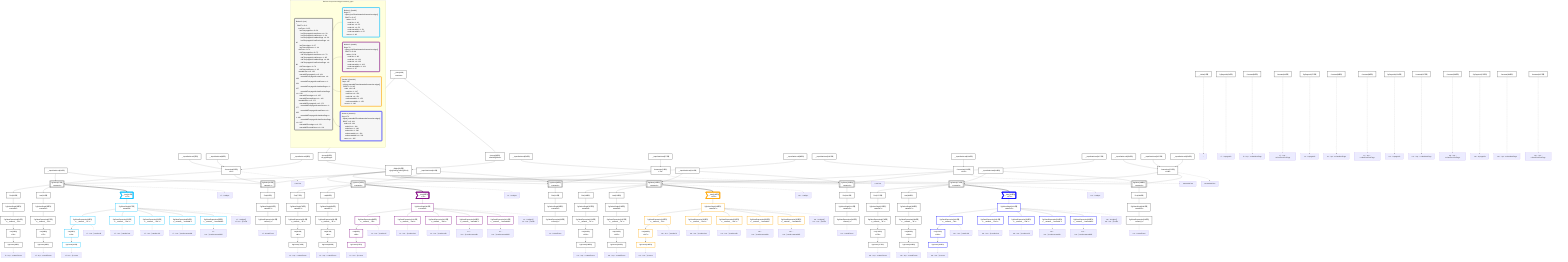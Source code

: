 graph TD
    classDef path fill:#eee,stroke:#000,color:#000
    classDef plan fill:#fff,stroke-width:3px,color:#000
    classDef itemplan fill:#fff,stroke-width:6px,color:#000
    classDef sideeffectplan fill:#f00,stroke-width:6px,color:#000
    classDef bucket fill:#f6f6f6,color:#000,stroke-width:6px,text-align:left


    %% define plans
    __Value0["__Value[0∈0]"]:::plan
    __Value3["__Value[3∈0]<br />ᐸcontextᐳ"]:::plan
    __InputStaticLeaf7["__InputStaticLeaf[7∈0]"]:::plan
    __InputStaticLeaf8["__InputStaticLeaf[8∈0]"]:::plan
    __InputStaticLeaf9["__InputStaticLeaf[9∈0]"]:::plan
    __InputStaticLeaf14["__InputStaticLeaf[14∈0]"]:::plan
    Access22["Access[22∈0]<br />ᐸ3.pgSettingsᐳ"]:::plan
    Access23["Access[23∈0]<br />ᐸ3.withPgClientᐳ"]:::plan
    Object24["Object[24∈0]<br />ᐸ{pgSettings,withPgClient}ᐳ"]:::plan
    Connection25["Connection[25∈0]<br />ᐸ21ᐳ"]:::plan
    PgPageInfo26["PgPageInfo[26∈0]"]:::plan
    PgSelect27[["PgSelect[27∈0]<br />ᐸnetworkᐳ"]]:::plan
    First28["First[28∈0]"]:::plan
    PgSelectSingle29["PgSelectSingle[29∈0]<br />ᐸnetworkᐳ"]:::plan
    PgClassExpression31["PgClassExpression[31∈0]<br />ᐸ__network__.”id”ᐳ"]:::plan
    List32["List[32∈0]<br />ᐸ31ᐳ"]:::plan
    PgCursor30["PgCursor[30∈0]"]:::plan
    Last34["Last[34∈0]"]:::plan
    PgSelectSingle35["PgSelectSingle[35∈0]<br />ᐸnetworkᐳ"]:::plan
    PgClassExpression37["PgClassExpression[37∈0]<br />ᐸ__network__.”id”ᐳ"]:::plan
    List38["List[38∈0]<br />ᐸ37ᐳ"]:::plan
    PgCursor36["PgCursor[36∈0]"]:::plan
    Constant39["Constant[39∈0]"]:::plan
    Constant40["Constant[40∈0]"]:::plan
    PgSelect41[["PgSelect[41∈0]<br />ᐸnetworkᐳ"]]:::plan
    First42["First[42∈0]"]:::plan
    PgSelectSingle43["PgSelectSingle[43∈0]<br />ᐸnetworkᐳ"]:::plan
    PgClassExpression44["PgClassExpression[44∈0]<br />ᐸcount(*)ᐳ"]:::plan
    __Item46>"__Item[46∈1]<br />ᐸ27ᐳ"]:::itemplan
    PgSelectSingle47["PgSelectSingle[47∈1]<br />ᐸnetworkᐳ"]:::plan
    PgClassExpression49["PgClassExpression[49∈1]<br />ᐸ__network__.”id”ᐳ"]:::plan
    List50["List[50∈1]<br />ᐸ49ᐳ"]:::plan
    PgCursor48["PgCursor[48∈1]"]:::plan
    PgClassExpression52["PgClassExpression[52∈1]<br />ᐸ__network__.”inet”ᐳ"]:::plan
    PgClassExpression53["PgClassExpression[53∈1]<br />ᐸ__network__.”cidr”ᐳ"]:::plan
    PgClassExpression54["PgClassExpression[54∈1]<br />ᐸ__network__.”macaddr”ᐳ"]:::plan
    PgClassExpression55["PgClassExpression[55∈1]<br />ᐸ__network__.”macaddr8”ᐳ"]:::plan
    __InputStaticLeaf56["__InputStaticLeaf[56∈0]"]:::plan
    __InputStaticLeaf57["__InputStaticLeaf[57∈0]"]:::plan
    __InputStaticLeaf58["__InputStaticLeaf[58∈0]"]:::plan
    __InputStaticLeaf64["__InputStaticLeaf[64∈0]"]:::plan
    Connection74["Connection[74∈0]<br />ᐸ70ᐳ"]:::plan
    PgPageInfo75["PgPageInfo[75∈0]"]:::plan
    PgSelect76[["PgSelect[76∈0]<br />ᐸnetworkᐳ"]]:::plan
    First77["First[77∈0]"]:::plan
    PgSelectSingle78["PgSelectSingle[78∈0]<br />ᐸnetworkᐳ"]:::plan
    PgClassExpression80["PgClassExpression[80∈0]<br />ᐸ__network__.”id”ᐳ"]:::plan
    List81["List[81∈0]<br />ᐸ80ᐳ"]:::plan
    PgCursor79["PgCursor[79∈0]"]:::plan
    Last83["Last[83∈0]"]:::plan
    PgSelectSingle84["PgSelectSingle[84∈0]<br />ᐸnetworkᐳ"]:::plan
    PgClassExpression86["PgClassExpression[86∈0]<br />ᐸ__network__.”id”ᐳ"]:::plan
    List87["List[87∈0]<br />ᐸ86ᐳ"]:::plan
    PgCursor85["PgCursor[85∈0]"]:::plan
    Constant88["Constant[88∈0]"]:::plan
    Constant89["Constant[89∈0]"]:::plan
    PgSelect90[["PgSelect[90∈0]<br />ᐸnetworkᐳ"]]:::plan
    First91["First[91∈0]"]:::plan
    PgSelectSingle92["PgSelectSingle[92∈0]<br />ᐸnetworkᐳ"]:::plan
    PgClassExpression93["PgClassExpression[93∈0]<br />ᐸcount(*)ᐳ"]:::plan
    __Item95>"__Item[95∈2]<br />ᐸ76ᐳ"]:::itemplan
    PgSelectSingle96["PgSelectSingle[96∈2]<br />ᐸnetworkᐳ"]:::plan
    PgClassExpression98["PgClassExpression[98∈2]<br />ᐸ__network__.”id”ᐳ"]:::plan
    List99["List[99∈2]<br />ᐸ98ᐳ"]:::plan
    PgCursor97["PgCursor[97∈2]"]:::plan
    PgClassExpression101["PgClassExpression[101∈2]<br />ᐸ__network__.”inet”ᐳ"]:::plan
    PgClassExpression102["PgClassExpression[102∈2]<br />ᐸ__network__.”cidr”ᐳ"]:::plan
    PgClassExpression103["PgClassExpression[103∈2]<br />ᐸ__network__.”macaddr”ᐳ"]:::plan
    PgClassExpression104["PgClassExpression[104∈2]<br />ᐸ__network__.”macaddr8”ᐳ"]:::plan
    __InputStaticLeaf105["__InputStaticLeaf[105∈0]"]:::plan
    __InputStaticLeaf106["__InputStaticLeaf[106∈0]"]:::plan
    __InputStaticLeaf107["__InputStaticLeaf[107∈0]"]:::plan
    __InputStaticLeaf114["__InputStaticLeaf[114∈0]"]:::plan
    Connection123["Connection[123∈0]<br />ᐸ119ᐳ"]:::plan
    PgPageInfo124["PgPageInfo[124∈0]"]:::plan
    PgSelect125[["PgSelect[125∈0]<br />ᐸnetworkᐳ"]]:::plan
    First126["First[126∈0]"]:::plan
    PgSelectSingle127["PgSelectSingle[127∈0]<br />ᐸnetworkᐳ"]:::plan
    PgClassExpression129["PgClassExpression[129∈0]<br />ᐸ__network__.”id”ᐳ"]:::plan
    List130["List[130∈0]<br />ᐸ129ᐳ"]:::plan
    PgCursor128["PgCursor[128∈0]"]:::plan
    Last132["Last[132∈0]"]:::plan
    PgSelectSingle133["PgSelectSingle[133∈0]<br />ᐸnetworkᐳ"]:::plan
    PgClassExpression135["PgClassExpression[135∈0]<br />ᐸ__network__.”id”ᐳ"]:::plan
    List136["List[136∈0]<br />ᐸ135ᐳ"]:::plan
    PgCursor134["PgCursor[134∈0]"]:::plan
    Constant137["Constant[137∈0]"]:::plan
    Constant138["Constant[138∈0]"]:::plan
    PgSelect139[["PgSelect[139∈0]<br />ᐸnetworkᐳ"]]:::plan
    First140["First[140∈0]"]:::plan
    PgSelectSingle141["PgSelectSingle[141∈0]<br />ᐸnetworkᐳ"]:::plan
    PgClassExpression142["PgClassExpression[142∈0]<br />ᐸcount(*)ᐳ"]:::plan
    __Item144>"__Item[144∈3]<br />ᐸ125ᐳ"]:::itemplan
    PgSelectSingle145["PgSelectSingle[145∈3]<br />ᐸnetworkᐳ"]:::plan
    PgClassExpression147["PgClassExpression[147∈3]<br />ᐸ__network__.”id”ᐳ"]:::plan
    List148["List[148∈3]<br />ᐸ147ᐳ"]:::plan
    PgCursor146["PgCursor[146∈3]"]:::plan
    PgClassExpression150["PgClassExpression[150∈3]<br />ᐸ__network__.”inet”ᐳ"]:::plan
    PgClassExpression151["PgClassExpression[151∈3]<br />ᐸ__network__.”cidr”ᐳ"]:::plan
    PgClassExpression152["PgClassExpression[152∈3]<br />ᐸ__network__.”macaddr”ᐳ"]:::plan
    PgClassExpression153["PgClassExpression[153∈3]<br />ᐸ__network__.”macaddr8”ᐳ"]:::plan
    __InputStaticLeaf154["__InputStaticLeaf[154∈0]"]:::plan
    __InputStaticLeaf155["__InputStaticLeaf[155∈0]"]:::plan
    __InputStaticLeaf156["__InputStaticLeaf[156∈0]"]:::plan
    __InputStaticLeaf164["__InputStaticLeaf[164∈0]"]:::plan
    Connection172["Connection[172∈0]<br />ᐸ168ᐳ"]:::plan
    PgPageInfo173["PgPageInfo[173∈0]"]:::plan
    PgSelect174[["PgSelect[174∈0]<br />ᐸnetworkᐳ"]]:::plan
    First175["First[175∈0]"]:::plan
    PgSelectSingle176["PgSelectSingle[176∈0]<br />ᐸnetworkᐳ"]:::plan
    PgClassExpression178["PgClassExpression[178∈0]<br />ᐸ__network__.”id”ᐳ"]:::plan
    List179["List[179∈0]<br />ᐸ178ᐳ"]:::plan
    PgCursor177["PgCursor[177∈0]"]:::plan
    Last181["Last[181∈0]"]:::plan
    PgSelectSingle182["PgSelectSingle[182∈0]<br />ᐸnetworkᐳ"]:::plan
    PgClassExpression184["PgClassExpression[184∈0]<br />ᐸ__network__.”id”ᐳ"]:::plan
    List185["List[185∈0]<br />ᐸ184ᐳ"]:::plan
    PgCursor183["PgCursor[183∈0]"]:::plan
    Constant186["Constant[186∈0]"]:::plan
    Constant187["Constant[187∈0]"]:::plan
    PgSelect188[["PgSelect[188∈0]<br />ᐸnetworkᐳ"]]:::plan
    First189["First[189∈0]"]:::plan
    PgSelectSingle190["PgSelectSingle[190∈0]<br />ᐸnetworkᐳ"]:::plan
    PgClassExpression191["PgClassExpression[191∈0]<br />ᐸcount(*)ᐳ"]:::plan
    __Item193>"__Item[193∈4]<br />ᐸ174ᐳ"]:::itemplan
    PgSelectSingle194["PgSelectSingle[194∈4]<br />ᐸnetworkᐳ"]:::plan
    PgClassExpression196["PgClassExpression[196∈4]<br />ᐸ__network__.”id”ᐳ"]:::plan
    List197["List[197∈4]<br />ᐸ196ᐳ"]:::plan
    PgCursor195["PgCursor[195∈4]"]:::plan
    PgClassExpression199["PgClassExpression[199∈4]<br />ᐸ__network__.”inet”ᐳ"]:::plan
    PgClassExpression200["PgClassExpression[200∈4]<br />ᐸ__network__.”cidr”ᐳ"]:::plan
    PgClassExpression201["PgClassExpression[201∈4]<br />ᐸ__network__.”macaddr”ᐳ"]:::plan
    PgClassExpression202["PgClassExpression[202∈4]<br />ᐸ__network__.”macaddr8”ᐳ"]:::plan

    %% plan dependencies
    __Value3 --> Access22
    __Value3 --> Access23
    Access22 & Access23 --> Object24
    __InputStaticLeaf7 & __InputStaticLeaf8 & __InputStaticLeaf9 --> Connection25
    Object24 & __InputStaticLeaf14 & Connection25 --> PgSelect27
    PgSelect27 --> First28
    First28 --> PgSelectSingle29
    PgSelectSingle29 --> PgClassExpression31
    PgClassExpression31 --> List32
    List32 --> PgCursor30
    PgSelect27 --> Last34
    Last34 --> PgSelectSingle35
    PgSelectSingle35 --> PgClassExpression37
    PgClassExpression37 --> List38
    List38 --> PgCursor36
    Object24 & __InputStaticLeaf14 & Connection25 --> PgSelect41
    PgSelect41 --> First42
    First42 --> PgSelectSingle43
    PgSelectSingle43 --> PgClassExpression44
    PgSelect27 ==> __Item46
    __Item46 --> PgSelectSingle47
    PgSelectSingle47 --> PgClassExpression49
    PgClassExpression49 --> List50
    List50 --> PgCursor48
    PgSelectSingle47 --> PgClassExpression52
    PgSelectSingle47 --> PgClassExpression53
    PgSelectSingle47 --> PgClassExpression54
    PgSelectSingle47 --> PgClassExpression55
    __InputStaticLeaf56 & __InputStaticLeaf57 & __InputStaticLeaf58 --> Connection74
    Object24 & __InputStaticLeaf64 & Connection74 --> PgSelect76
    PgSelect76 --> First77
    First77 --> PgSelectSingle78
    PgSelectSingle78 --> PgClassExpression80
    PgClassExpression80 --> List81
    List81 --> PgCursor79
    PgSelect76 --> Last83
    Last83 --> PgSelectSingle84
    PgSelectSingle84 --> PgClassExpression86
    PgClassExpression86 --> List87
    List87 --> PgCursor85
    Object24 & __InputStaticLeaf64 & Connection74 --> PgSelect90
    PgSelect90 --> First91
    First91 --> PgSelectSingle92
    PgSelectSingle92 --> PgClassExpression93
    PgSelect76 ==> __Item95
    __Item95 --> PgSelectSingle96
    PgSelectSingle96 --> PgClassExpression98
    PgClassExpression98 --> List99
    List99 --> PgCursor97
    PgSelectSingle96 --> PgClassExpression101
    PgSelectSingle96 --> PgClassExpression102
    PgSelectSingle96 --> PgClassExpression103
    PgSelectSingle96 --> PgClassExpression104
    __InputStaticLeaf105 & __InputStaticLeaf106 & __InputStaticLeaf107 --> Connection123
    Object24 & __InputStaticLeaf114 & Connection123 --> PgSelect125
    PgSelect125 --> First126
    First126 --> PgSelectSingle127
    PgSelectSingle127 --> PgClassExpression129
    PgClassExpression129 --> List130
    List130 --> PgCursor128
    PgSelect125 --> Last132
    Last132 --> PgSelectSingle133
    PgSelectSingle133 --> PgClassExpression135
    PgClassExpression135 --> List136
    List136 --> PgCursor134
    Object24 & __InputStaticLeaf114 & Connection123 --> PgSelect139
    PgSelect139 --> First140
    First140 --> PgSelectSingle141
    PgSelectSingle141 --> PgClassExpression142
    PgSelect125 ==> __Item144
    __Item144 --> PgSelectSingle145
    PgSelectSingle145 --> PgClassExpression147
    PgClassExpression147 --> List148
    List148 --> PgCursor146
    PgSelectSingle145 --> PgClassExpression150
    PgSelectSingle145 --> PgClassExpression151
    PgSelectSingle145 --> PgClassExpression152
    PgSelectSingle145 --> PgClassExpression153
    __InputStaticLeaf154 & __InputStaticLeaf155 & __InputStaticLeaf156 --> Connection172
    Object24 & __InputStaticLeaf164 & Connection172 --> PgSelect174
    PgSelect174 --> First175
    First175 --> PgSelectSingle176
    PgSelectSingle176 --> PgClassExpression178
    PgClassExpression178 --> List179
    List179 --> PgCursor177
    PgSelect174 --> Last181
    Last181 --> PgSelectSingle182
    PgSelectSingle182 --> PgClassExpression184
    PgClassExpression184 --> List185
    List185 --> PgCursor183
    Object24 & __InputStaticLeaf164 & Connection172 --> PgSelect188
    PgSelect188 --> First189
    First189 --> PgSelectSingle190
    PgSelectSingle190 --> PgClassExpression191
    PgSelect174 ==> __Item193
    __Item193 --> PgSelectSingle194
    PgSelectSingle194 --> PgClassExpression196
    PgClassExpression196 --> List197
    List197 --> PgCursor195
    PgSelectSingle194 --> PgClassExpression199
    PgSelectSingle194 --> PgClassExpression200
    PgSelectSingle194 --> PgClassExpression201
    PgSelectSingle194 --> PgClassExpression202

    %% plan-to-path relationships
    P0["~"]
    __Value0 -.-> P0
    P25["ᐳinetTest"]
    Connection25 -.-> P25
    P26["ᐳi…tᐳpageInfo"]
    PgPageInfo26 -.-> P26
    P27["ᐳi…tᐳedges"]
    PgSelect27 -.-> P27
    P30["ᐳi…tᐳp…oᐳstartCursor"]
    PgCursor30 -.-> P30
    P36["ᐳi…tᐳp…oᐳendCursor"]
    PgCursor36 -.-> P36
    P39["ᐳi…tᐳp…oᐳhasNextPage"]
    Constant39 -.-> P39
    P40["ᐳi…tᐳp…oᐳhasPreviousPage"]
    Constant40 -.-> P40
    P44["ᐳi…tᐳtotalCount"]
    PgClassExpression44 -.-> P44
    P47["ᐳi…tᐳedges[]<br />ᐳi…tᐳe…]ᐳnode"]
    PgSelectSingle47 -.-> P47
    P48["ᐳi…tᐳe…]ᐳcursor"]
    PgCursor48 -.-> P48
    P49["ᐳi…tᐳe…]ᐳnodeᐳid"]
    PgClassExpression49 -.-> P49
    P52["ᐳi…tᐳe…]ᐳnodeᐳinet"]
    PgClassExpression52 -.-> P52
    P53["ᐳi…tᐳe…]ᐳnodeᐳcidr"]
    PgClassExpression53 -.-> P53
    P54["ᐳi…tᐳe…]ᐳnodeᐳmacaddr"]
    PgClassExpression54 -.-> P54
    P55["ᐳi…tᐳe…]ᐳnodeᐳmacaddr8"]
    PgClassExpression55 -.-> P55
    P74["ᐳcidrTest"]
    Connection74 -.-> P74
    P75["ᐳc…tᐳpageInfo"]
    PgPageInfo75 -.-> P75
    P76["ᐳc…tᐳedges"]
    PgSelect76 -.-> P76
    P79["ᐳc…tᐳp…oᐳstartCursor"]
    PgCursor79 -.-> P79
    P85["ᐳc…tᐳp…oᐳendCursor"]
    PgCursor85 -.-> P85
    P88["ᐳc…tᐳp…oᐳhasNextPage"]
    Constant88 -.-> P88
    P89["ᐳc…tᐳp…oᐳhasPreviousPage"]
    Constant89 -.-> P89
    P93["ᐳc…tᐳtotalCount"]
    PgClassExpression93 -.-> P93
    P96["ᐳc…tᐳedges[]<br />ᐳc…tᐳe…]ᐳnode"]
    PgSelectSingle96 -.-> P96
    P97["ᐳc…tᐳe…]ᐳcursor"]
    PgCursor97 -.-> P97
    P98["ᐳc…tᐳe…]ᐳnodeᐳid"]
    PgClassExpression98 -.-> P98
    P101["ᐳc…tᐳe…]ᐳnodeᐳinet"]
    PgClassExpression101 -.-> P101
    P102["ᐳc…tᐳe…]ᐳnodeᐳcidr"]
    PgClassExpression102 -.-> P102
    P103["ᐳc…tᐳe…]ᐳnodeᐳmacaddr"]
    PgClassExpression103 -.-> P103
    P104["ᐳc…tᐳe…]ᐳnodeᐳmacaddr8"]
    PgClassExpression104 -.-> P104
    P123["ᐳmacaddrTest"]
    Connection123 -.-> P123
    P124["ᐳm…tᐳpageInfo"]
    PgPageInfo124 -.-> P124
    P125["ᐳm…tᐳedges"]
    PgSelect125 -.-> P125
    P128["ᐳm…tᐳp…oᐳstartCursor"]
    PgCursor128 -.-> P128
    P134["ᐳm…tᐳp…oᐳendCursor"]
    PgCursor134 -.-> P134
    P137["ᐳm…tᐳp…oᐳhasNextPage"]
    Constant137 -.-> P137
    P138["ᐳm…tᐳp…oᐳhasPreviousPage"]
    Constant138 -.-> P138
    P142["ᐳm…tᐳtotalCount"]
    PgClassExpression142 -.-> P142
    P145["ᐳm…tᐳedges[]<br />ᐳm…tᐳe…]ᐳnode"]
    PgSelectSingle145 -.-> P145
    P146["ᐳm…tᐳe…]ᐳcursor"]
    PgCursor146 -.-> P146
    P147["ᐳm…tᐳe…]ᐳnodeᐳid"]
    PgClassExpression147 -.-> P147
    P150["ᐳm…tᐳe…]ᐳnodeᐳinet"]
    PgClassExpression150 -.-> P150
    P151["ᐳm…tᐳe…]ᐳnodeᐳcidr"]
    PgClassExpression151 -.-> P151
    P152["ᐳm…tᐳe…]ᐳnodeᐳmacaddr"]
    PgClassExpression152 -.-> P152
    P153["ᐳm…tᐳe…]ᐳnodeᐳmacaddr8"]
    PgClassExpression153 -.-> P153
    P172["ᐳmacaddr8Test"]
    Connection172 -.-> P172
    P173["ᐳm…tᐳpageInfo"]
    PgPageInfo173 -.-> P173
    P174["ᐳm…tᐳedges"]
    PgSelect174 -.-> P174
    P177["ᐳm…tᐳp…oᐳstartCursor"]
    PgCursor177 -.-> P177
    P183["ᐳm…tᐳp…oᐳendCursor"]
    PgCursor183 -.-> P183
    P186["ᐳm…tᐳp…oᐳhasNextPage"]
    Constant186 -.-> P186
    P187["ᐳm…tᐳp…oᐳhasPreviousPage"]
    Constant187 -.-> P187
    P191["ᐳm…tᐳtotalCount"]
    PgClassExpression191 -.-> P191
    P194["ᐳm…tᐳedges[]<br />ᐳm…tᐳe…]ᐳnode"]
    PgSelectSingle194 -.-> P194
    P195["ᐳm…tᐳe…]ᐳcursor"]
    PgCursor195 -.-> P195
    P196["ᐳm…tᐳe…]ᐳnodeᐳid"]
    PgClassExpression196 -.-> P196
    P199["ᐳm…tᐳe…]ᐳnodeᐳinet"]
    PgClassExpression199 -.-> P199
    P200["ᐳm…tᐳe…]ᐳnodeᐳcidr"]
    PgClassExpression200 -.-> P200
    P201["ᐳm…tᐳe…]ᐳnodeᐳmacaddr"]
    PgClassExpression201 -.-> P201
    P202["ᐳm…tᐳe…]ᐳnodeᐳmacaddr8"]
    PgClassExpression202 -.-> P202

    subgraph "Buckets for queries/v4/pg11.network_types"
    Bucket0("Bucket 0 (root)<br />~<br />⠀ROOT ᐸ-O- 0<br />⠀⠀inetTest ᐸ-O- 25<br />⠀⠀⠀inetTest.pageInfo ᐸ-O- 26<br />⠀⠀⠀⠀inetTest.pageInfo.startCursor ᐸ-L- 30<br />⠀⠀⠀⠀inetTest.pageInfo.endCursor ᐸ-L- 36<br />⠀⠀⠀⠀inetTest.pageInfo.hasNextPage ᐸ-L- 39<br />⠀⠀⠀⠀inetTest.pageInfo.hasPreviousPage ᐸ-L- 40<br />⠀⠀⠀inetTest.edges ᐸ-A- 27<br />⠀⠀⠀inetTest.totalCount ᐸ-L- 44<br />⠀⠀cidrTest ᐸ-O- 74<br />⠀⠀⠀cidrTest.pageInfo ᐸ-O- 75<br />⠀⠀⠀⠀cidrTest.pageInfo.startCursor ᐸ-L- 79<br />⠀⠀⠀⠀cidrTest.pageInfo.endCursor ᐸ-L- 85<br />⠀⠀⠀⠀cidrTest.pageInfo.hasNextPage ᐸ-L- 88<br />⠀⠀⠀⠀cidrTest.pageInfo.hasPreviousPage ᐸ-L- 89<br />⠀⠀⠀cidrTest.edges ᐸ-A- 76<br />⠀⠀⠀cidrTest.totalCount ᐸ-L- 93<br />⠀⠀macaddrTest ᐸ-O- 123<br />⠀⠀⠀macaddrTest.pageInfo ᐸ-O- 124<br />⠀⠀⠀⠀macaddrTest.pageInfo.startCursor ᐸ-L- 128<br />⠀⠀⠀⠀macaddrTest.pageInfo.endCursor ᐸ-L- 134<br />⠀⠀⠀⠀macaddrTest.pageInfo.hasNextPage ᐸ-L- 137<br />⠀⠀⠀⠀macaddrTest.pageInfo.hasPreviousPage ᐸ-L- 138<br />⠀⠀⠀macaddrTest.edges ᐸ-A- 125<br />⠀⠀⠀macaddrTest.totalCount ᐸ-L- 142<br />⠀⠀macaddr8Test ᐸ-O- 172<br />⠀⠀⠀macaddr8Test.pageInfo ᐸ-O- 173<br />⠀⠀⠀⠀macaddr8Test.pageInfo.startCursor ᐸ-L- 177<br />⠀⠀⠀⠀macaddr8Test.pageInfo.endCursor ᐸ-L- 183<br />⠀⠀⠀⠀macaddr8Test.pageInfo.hasNextPage ᐸ-L- 186<br />⠀⠀⠀⠀macaddr8Test.pageInfo.hasPreviousPage ᐸ-L- 187<br />⠀⠀⠀macaddr8Test.edges ᐸ-A- 174<br />⠀⠀⠀macaddr8Test.totalCount ᐸ-L- 191"):::bucket
    classDef bucket0 stroke:#696969
    class Bucket0,__Value0,__Value3,__InputStaticLeaf7,__InputStaticLeaf8,__InputStaticLeaf9,__InputStaticLeaf14,Access22,Access23,Object24,Connection25,PgPageInfo26,PgSelect27,First28,PgSelectSingle29,PgCursor30,PgClassExpression31,List32,Last34,PgSelectSingle35,PgCursor36,PgClassExpression37,List38,Constant39,Constant40,PgSelect41,First42,PgSelectSingle43,PgClassExpression44,__InputStaticLeaf56,__InputStaticLeaf57,__InputStaticLeaf58,__InputStaticLeaf64,Connection74,PgPageInfo75,PgSelect76,First77,PgSelectSingle78,PgCursor79,PgClassExpression80,List81,Last83,PgSelectSingle84,PgCursor85,PgClassExpression86,List87,Constant88,Constant89,PgSelect90,First91,PgSelectSingle92,PgClassExpression93,__InputStaticLeaf105,__InputStaticLeaf106,__InputStaticLeaf107,__InputStaticLeaf114,Connection123,PgPageInfo124,PgSelect125,First126,PgSelectSingle127,PgCursor128,PgClassExpression129,List130,Last132,PgSelectSingle133,PgCursor134,PgClassExpression135,List136,Constant137,Constant138,PgSelect139,First140,PgSelectSingle141,PgClassExpression142,__InputStaticLeaf154,__InputStaticLeaf155,__InputStaticLeaf156,__InputStaticLeaf164,Connection172,PgPageInfo173,PgSelect174,First175,PgSelectSingle176,PgCursor177,PgClassExpression178,List179,Last181,PgSelectSingle182,PgCursor183,PgClassExpression184,List185,Constant186,Constant187,PgSelect188,First189,PgSelectSingle190,PgClassExpression191 bucket0
    Bucket1("Bucket 1 (item46)<br />Deps: 27<br />~ᐳQuery.inetTestᐳNetworksConnection.edges[]<br />⠀ROOT ᐸ-O- 47<br />⠀⠀node ᐸ-O- 47<br />⠀⠀⠀node.id ᐸ-L- 49<br />⠀⠀⠀node.inet ᐸ-L- 52<br />⠀⠀⠀node.cidr ᐸ-L- 53<br />⠀⠀⠀node.macaddr ᐸ-L- 54<br />⠀⠀⠀node.macaddr8 ᐸ-L- 55<br />⠀⠀cursor ᐸ-L- 48"):::bucket
    classDef bucket1 stroke:#00bfff
    class Bucket1,__Item46,PgSelectSingle47,PgCursor48,PgClassExpression49,List50,PgClassExpression52,PgClassExpression53,PgClassExpression54,PgClassExpression55 bucket1
    Bucket2("Bucket 2 (item95)<br />Deps: 76<br />~ᐳQuery.cidrTestᐳNetworksConnection.edges[]<br />⠀ROOT ᐸ-O- 96<br />⠀⠀node ᐸ-O- 96<br />⠀⠀⠀node.id ᐸ-L- 98<br />⠀⠀⠀node.inet ᐸ-L- 101<br />⠀⠀⠀node.cidr ᐸ-L- 102<br />⠀⠀⠀node.macaddr ᐸ-L- 103<br />⠀⠀⠀node.macaddr8 ᐸ-L- 104<br />⠀⠀cursor ᐸ-L- 97"):::bucket
    classDef bucket2 stroke:#7f007f
    class Bucket2,__Item95,PgSelectSingle96,PgCursor97,PgClassExpression98,List99,PgClassExpression101,PgClassExpression102,PgClassExpression103,PgClassExpression104 bucket2
    Bucket3("Bucket 3 (item144)<br />Deps: 125<br />~ᐳQuery.macaddrTestᐳNetworksConnection.edges[]<br />⠀ROOT ᐸ-O- 145<br />⠀⠀node ᐸ-O- 145<br />⠀⠀⠀node.id ᐸ-L- 147<br />⠀⠀⠀node.inet ᐸ-L- 150<br />⠀⠀⠀node.cidr ᐸ-L- 151<br />⠀⠀⠀node.macaddr ᐸ-L- 152<br />⠀⠀⠀node.macaddr8 ᐸ-L- 153<br />⠀⠀cursor ᐸ-L- 146"):::bucket
    classDef bucket3 stroke:#ffa500
    class Bucket3,__Item144,PgSelectSingle145,PgCursor146,PgClassExpression147,List148,PgClassExpression150,PgClassExpression151,PgClassExpression152,PgClassExpression153 bucket3
    Bucket4("Bucket 4 (item193)<br />Deps: 174<br />~ᐳQuery.macaddr8TestᐳNetworksConnection.edges[]<br />⠀ROOT ᐸ-O- 194<br />⠀⠀node ᐸ-O- 194<br />⠀⠀⠀node.id ᐸ-L- 196<br />⠀⠀⠀node.inet ᐸ-L- 199<br />⠀⠀⠀node.cidr ᐸ-L- 200<br />⠀⠀⠀node.macaddr ᐸ-L- 201<br />⠀⠀⠀node.macaddr8 ᐸ-L- 202<br />⠀⠀cursor ᐸ-L- 195"):::bucket
    classDef bucket4 stroke:#0000ff
    class Bucket4,__Item193,PgSelectSingle194,PgCursor195,PgClassExpression196,List197,PgClassExpression199,PgClassExpression200,PgClassExpression201,PgClassExpression202 bucket4
    Bucket0 --> Bucket1 & Bucket2 & Bucket3 & Bucket4
    end